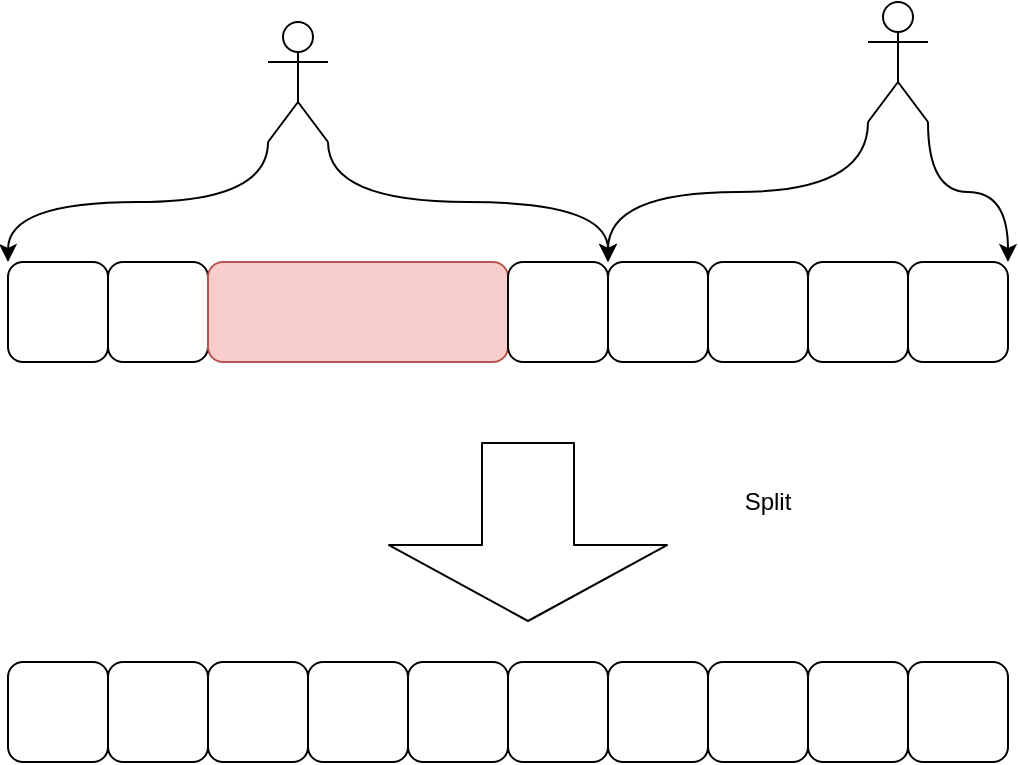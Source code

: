 <mxfile version="14.1.4" type="device"><diagram id="xJPfq2aI0w_AopEpHp9U" name="Page-1"><mxGraphModel dx="946" dy="672" grid="1" gridSize="10" guides="1" tooltips="1" connect="1" arrows="1" fold="1" page="1" pageScale="1" pageWidth="850" pageHeight="1100" math="0" shadow="0"><root><mxCell id="0"/><mxCell id="1" parent="0"/><mxCell id="yaZ-L54GK1QlYmlKMtlp-1" value="" style="whiteSpace=wrap;html=1;rounded=1;" vertex="1" parent="1"><mxGeometry x="50" y="260" width="50" height="50" as="geometry"/></mxCell><mxCell id="yaZ-L54GK1QlYmlKMtlp-2" value="" style="whiteSpace=wrap;html=1;rounded=1;" vertex="1" parent="1"><mxGeometry x="100" y="260" width="50" height="50" as="geometry"/></mxCell><mxCell id="yaZ-L54GK1QlYmlKMtlp-3" value="" style="whiteSpace=wrap;html=1;rounded=1;fillColor=#f8cecc;strokeColor=#b85450;" vertex="1" parent="1"><mxGeometry x="150" y="260" width="150" height="50" as="geometry"/></mxCell><mxCell id="yaZ-L54GK1QlYmlKMtlp-6" value="" style="whiteSpace=wrap;html=1;rounded=1;" vertex="1" parent="1"><mxGeometry x="300" y="260" width="50" height="50" as="geometry"/></mxCell><mxCell id="yaZ-L54GK1QlYmlKMtlp-7" value="" style="whiteSpace=wrap;html=1;rounded=1;" vertex="1" parent="1"><mxGeometry x="350" y="260" width="50" height="50" as="geometry"/></mxCell><mxCell id="yaZ-L54GK1QlYmlKMtlp-8" value="" style="whiteSpace=wrap;html=1;rounded=1;" vertex="1" parent="1"><mxGeometry x="400" y="260" width="50" height="50" as="geometry"/></mxCell><mxCell id="yaZ-L54GK1QlYmlKMtlp-9" value="" style="whiteSpace=wrap;html=1;rounded=1;" vertex="1" parent="1"><mxGeometry x="450" y="260" width="50" height="50" as="geometry"/></mxCell><mxCell id="yaZ-L54GK1QlYmlKMtlp-10" value="" style="whiteSpace=wrap;html=1;rounded=1;" vertex="1" parent="1"><mxGeometry x="500" y="260" width="50" height="50" as="geometry"/></mxCell><mxCell id="yaZ-L54GK1QlYmlKMtlp-14" style="edgeStyle=orthogonalEdgeStyle;orthogonalLoop=1;jettySize=auto;html=1;exitX=0;exitY=1;exitDx=0;exitDy=0;exitPerimeter=0;entryX=0;entryY=0;entryDx=0;entryDy=0;curved=1;" edge="1" parent="1" source="yaZ-L54GK1QlYmlKMtlp-12" target="yaZ-L54GK1QlYmlKMtlp-1"><mxGeometry relative="1" as="geometry"/></mxCell><mxCell id="yaZ-L54GK1QlYmlKMtlp-15" style="edgeStyle=orthogonalEdgeStyle;curved=1;rounded=0;orthogonalLoop=1;jettySize=auto;html=1;exitX=1;exitY=1;exitDx=0;exitDy=0;exitPerimeter=0;entryX=1;entryY=0;entryDx=0;entryDy=0;" edge="1" parent="1" source="yaZ-L54GK1QlYmlKMtlp-12" target="yaZ-L54GK1QlYmlKMtlp-6"><mxGeometry relative="1" as="geometry"/></mxCell><mxCell id="yaZ-L54GK1QlYmlKMtlp-12" value="" style="shape=umlActor;verticalLabelPosition=bottom;verticalAlign=top;html=1;outlineConnect=0;rounded=1;" vertex="1" parent="1"><mxGeometry x="180" y="140" width="30" height="60" as="geometry"/></mxCell><mxCell id="yaZ-L54GK1QlYmlKMtlp-18" style="edgeStyle=orthogonalEdgeStyle;curved=1;rounded=0;orthogonalLoop=1;jettySize=auto;html=1;exitX=0;exitY=1;exitDx=0;exitDy=0;exitPerimeter=0;entryX=0;entryY=0;entryDx=0;entryDy=0;" edge="1" parent="1" source="yaZ-L54GK1QlYmlKMtlp-16" target="yaZ-L54GK1QlYmlKMtlp-7"><mxGeometry relative="1" as="geometry"/></mxCell><mxCell id="yaZ-L54GK1QlYmlKMtlp-19" style="edgeStyle=orthogonalEdgeStyle;curved=1;rounded=0;orthogonalLoop=1;jettySize=auto;html=1;exitX=1;exitY=1;exitDx=0;exitDy=0;exitPerimeter=0;entryX=1;entryY=0;entryDx=0;entryDy=0;" edge="1" parent="1" source="yaZ-L54GK1QlYmlKMtlp-16" target="yaZ-L54GK1QlYmlKMtlp-10"><mxGeometry relative="1" as="geometry"><mxPoint x="600" y="260" as="targetPoint"/></mxGeometry></mxCell><mxCell id="yaZ-L54GK1QlYmlKMtlp-16" value="" style="shape=umlActor;verticalLabelPosition=bottom;verticalAlign=top;html=1;outlineConnect=0;rounded=1;" vertex="1" parent="1"><mxGeometry x="480" y="130" width="30" height="60" as="geometry"/></mxCell><mxCell id="yaZ-L54GK1QlYmlKMtlp-22" value="" style="whiteSpace=wrap;html=1;rounded=1;" vertex="1" parent="1"><mxGeometry x="50" y="460" width="50" height="50" as="geometry"/></mxCell><mxCell id="yaZ-L54GK1QlYmlKMtlp-23" value="" style="whiteSpace=wrap;html=1;rounded=1;" vertex="1" parent="1"><mxGeometry x="100" y="460" width="50" height="50" as="geometry"/></mxCell><mxCell id="yaZ-L54GK1QlYmlKMtlp-24" value="" style="whiteSpace=wrap;html=1;rounded=1;" vertex="1" parent="1"><mxGeometry x="150" y="460" width="50" height="50" as="geometry"/></mxCell><mxCell id="yaZ-L54GK1QlYmlKMtlp-25" value="" style="whiteSpace=wrap;html=1;rounded=1;" vertex="1" parent="1"><mxGeometry x="200" y="460" width="50" height="50" as="geometry"/></mxCell><mxCell id="yaZ-L54GK1QlYmlKMtlp-26" value="" style="whiteSpace=wrap;html=1;rounded=1;" vertex="1" parent="1"><mxGeometry x="250" y="460" width="50" height="50" as="geometry"/></mxCell><mxCell id="yaZ-L54GK1QlYmlKMtlp-27" value="" style="whiteSpace=wrap;html=1;rounded=1;" vertex="1" parent="1"><mxGeometry x="300" y="460" width="50" height="50" as="geometry"/></mxCell><mxCell id="yaZ-L54GK1QlYmlKMtlp-28" value="" style="whiteSpace=wrap;html=1;rounded=1;" vertex="1" parent="1"><mxGeometry x="350" y="460" width="50" height="50" as="geometry"/></mxCell><mxCell id="yaZ-L54GK1QlYmlKMtlp-29" value="" style="whiteSpace=wrap;html=1;rounded=1;" vertex="1" parent="1"><mxGeometry x="400" y="460" width="50" height="50" as="geometry"/></mxCell><mxCell id="yaZ-L54GK1QlYmlKMtlp-30" value="" style="whiteSpace=wrap;html=1;rounded=1;" vertex="1" parent="1"><mxGeometry x="450" y="460" width="50" height="50" as="geometry"/></mxCell><mxCell id="yaZ-L54GK1QlYmlKMtlp-31" value="" style="whiteSpace=wrap;html=1;rounded=1;" vertex="1" parent="1"><mxGeometry x="500" y="460" width="50" height="50" as="geometry"/></mxCell><mxCell id="yaZ-L54GK1QlYmlKMtlp-33" value="" style="shape=flexArrow;endArrow=classic;html=1;endWidth=92;endSize=12.33;width=46;" edge="1" parent="1"><mxGeometry width="50" height="50" relative="1" as="geometry"><mxPoint x="310" y="350" as="sourcePoint"/><mxPoint x="310" y="440" as="targetPoint"/></mxGeometry></mxCell><mxCell id="yaZ-L54GK1QlYmlKMtlp-34" value="Split" style="text;html=1;strokeColor=none;fillColor=none;align=center;verticalAlign=middle;whiteSpace=wrap;rounded=0;" vertex="1" parent="1"><mxGeometry x="410" y="370" width="40" height="20" as="geometry"/></mxCell></root></mxGraphModel></diagram></mxfile>